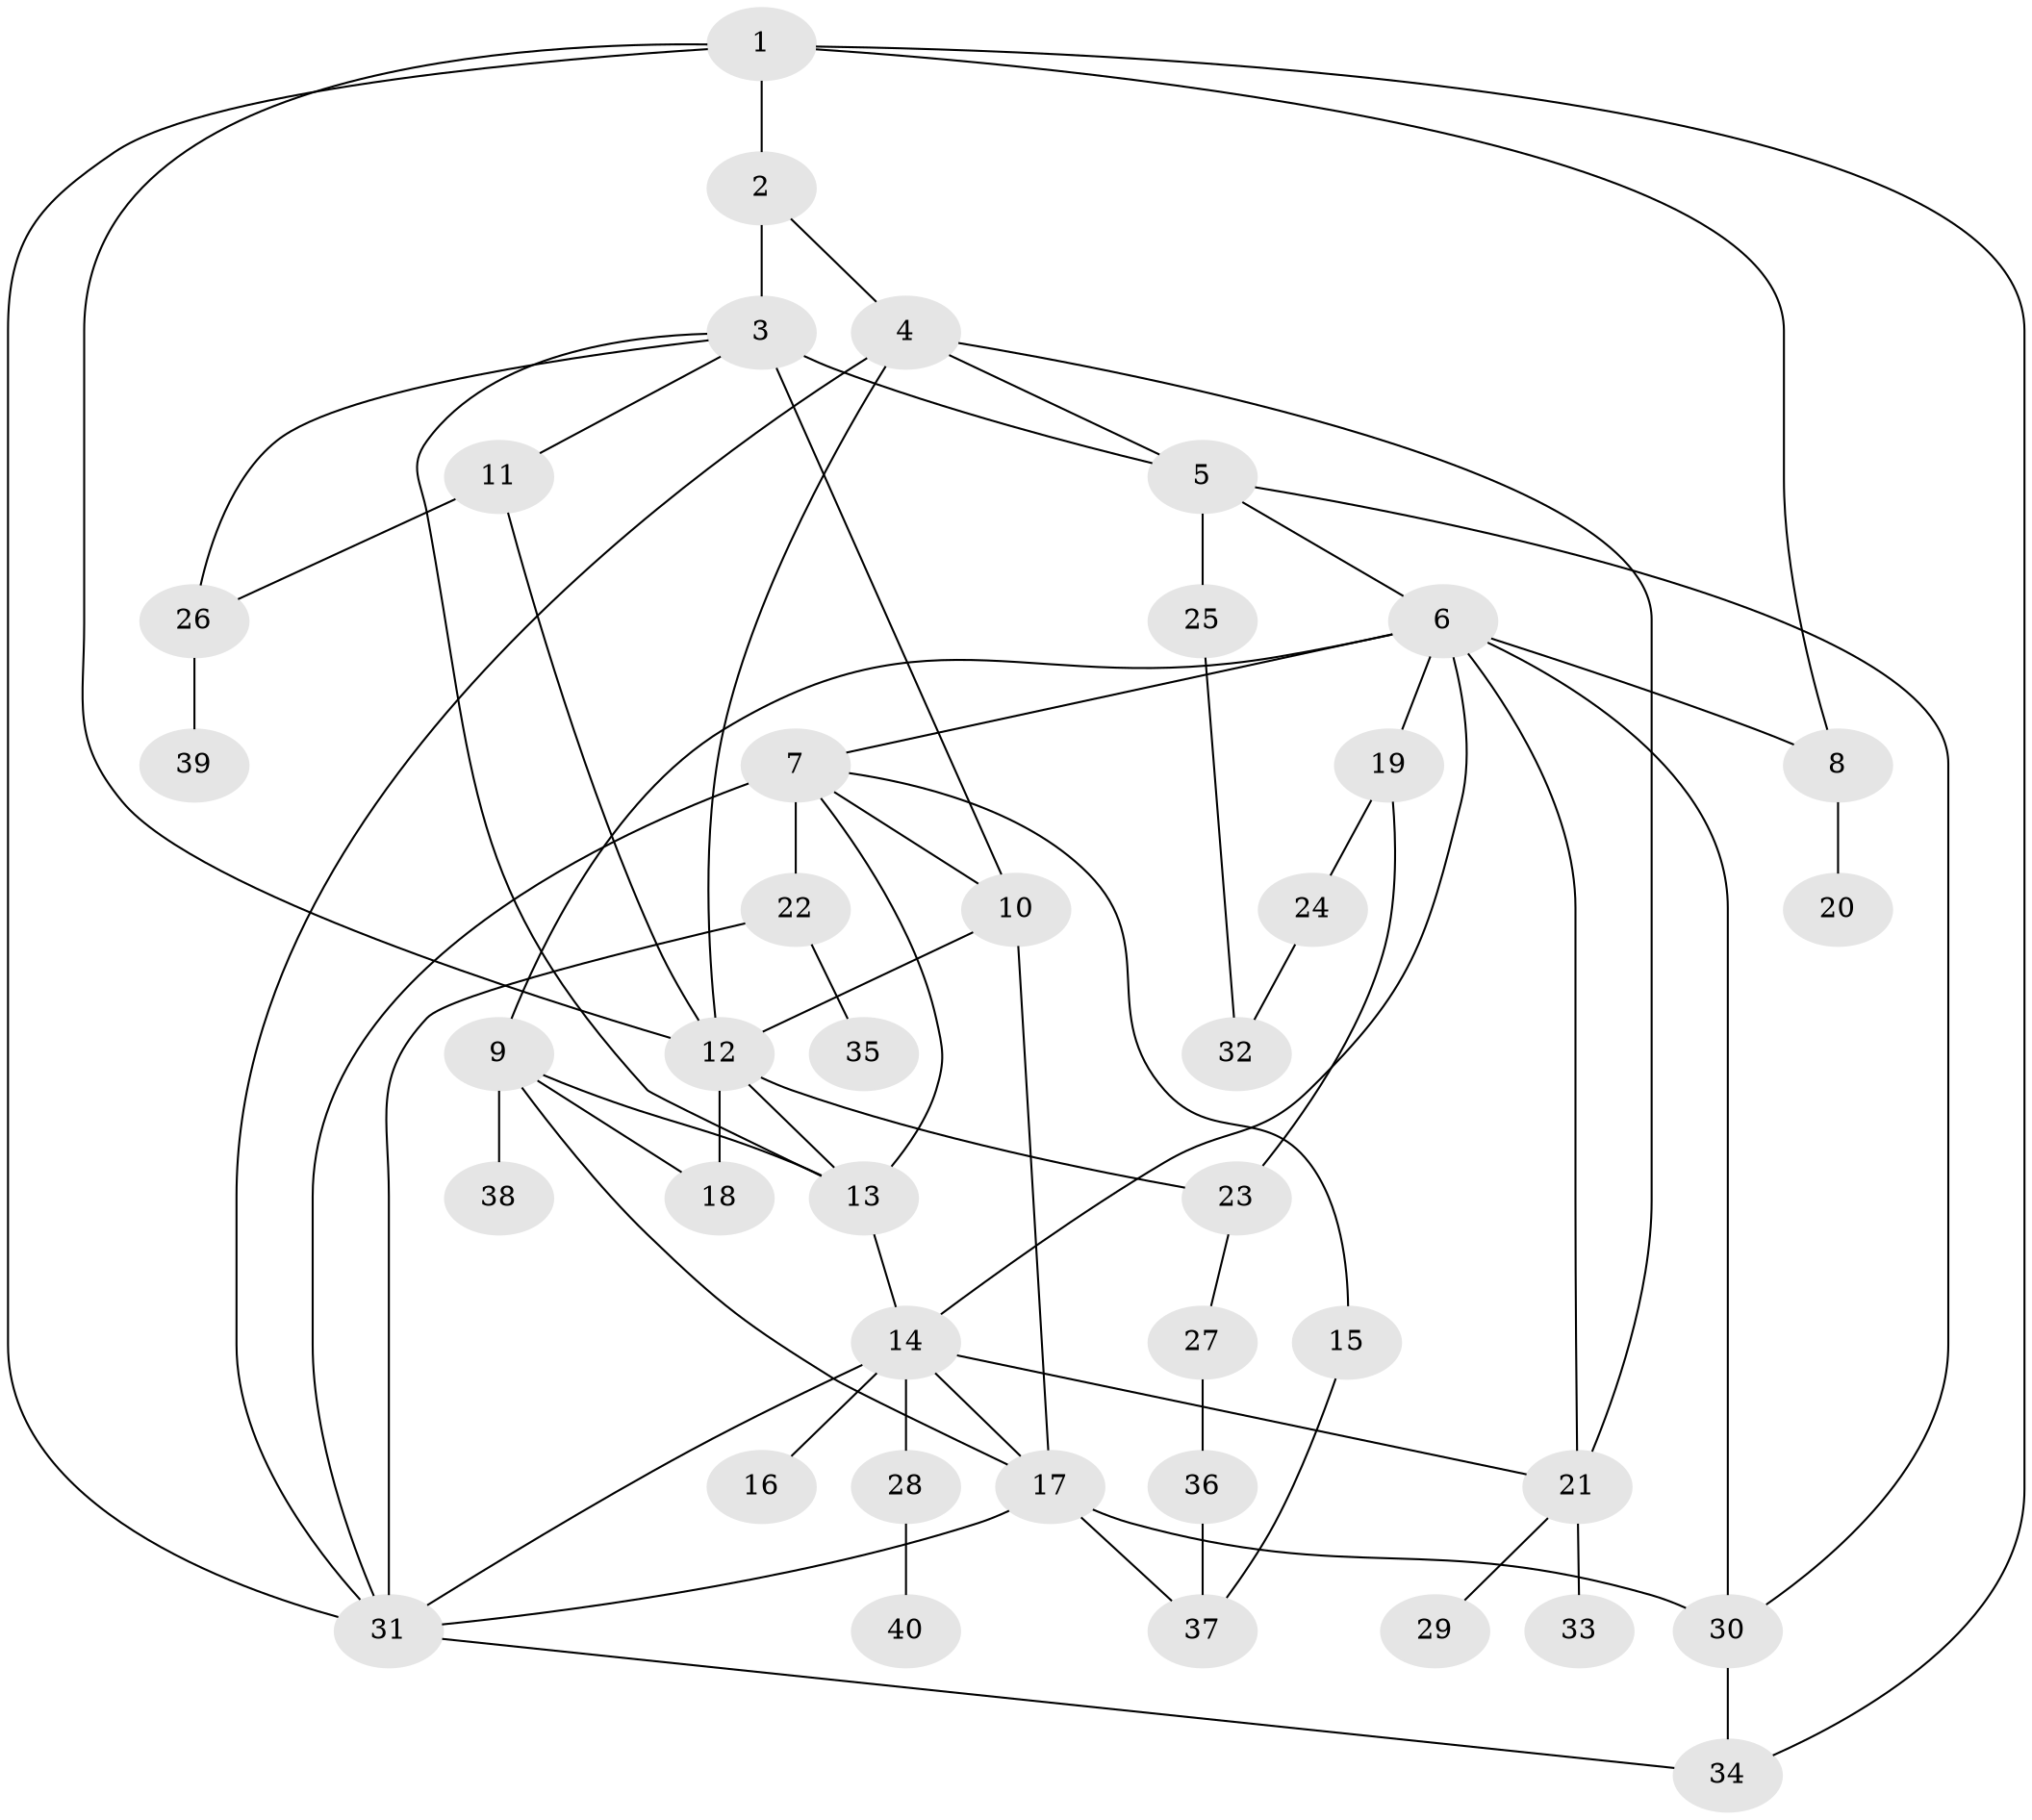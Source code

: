 // original degree distribution, {6: 0.0379746835443038, 7: 0.02531645569620253, 3: 0.189873417721519, 4: 0.12658227848101267, 5: 0.10126582278481013, 2: 0.3037974683544304, 1: 0.21518987341772153}
// Generated by graph-tools (version 1.1) at 2025/34/03/09/25 02:34:10]
// undirected, 40 vertices, 68 edges
graph export_dot {
graph [start="1"]
  node [color=gray90,style=filled];
  1;
  2;
  3;
  4;
  5;
  6;
  7;
  8;
  9;
  10;
  11;
  12;
  13;
  14;
  15;
  16;
  17;
  18;
  19;
  20;
  21;
  22;
  23;
  24;
  25;
  26;
  27;
  28;
  29;
  30;
  31;
  32;
  33;
  34;
  35;
  36;
  37;
  38;
  39;
  40;
  1 -- 2 [weight=1.0];
  1 -- 8 [weight=1.0];
  1 -- 12 [weight=1.0];
  1 -- 31 [weight=1.0];
  1 -- 34 [weight=1.0];
  2 -- 3 [weight=3.0];
  2 -- 4 [weight=2.0];
  3 -- 5 [weight=1.0];
  3 -- 10 [weight=1.0];
  3 -- 11 [weight=1.0];
  3 -- 13 [weight=1.0];
  3 -- 26 [weight=1.0];
  4 -- 5 [weight=1.0];
  4 -- 12 [weight=1.0];
  4 -- 21 [weight=2.0];
  4 -- 31 [weight=1.0];
  5 -- 6 [weight=1.0];
  5 -- 25 [weight=1.0];
  5 -- 30 [weight=1.0];
  6 -- 7 [weight=1.0];
  6 -- 8 [weight=1.0];
  6 -- 9 [weight=1.0];
  6 -- 14 [weight=1.0];
  6 -- 19 [weight=1.0];
  6 -- 21 [weight=1.0];
  6 -- 30 [weight=1.0];
  7 -- 10 [weight=1.0];
  7 -- 13 [weight=1.0];
  7 -- 15 [weight=1.0];
  7 -- 22 [weight=1.0];
  7 -- 31 [weight=1.0];
  8 -- 20 [weight=3.0];
  9 -- 13 [weight=1.0];
  9 -- 17 [weight=1.0];
  9 -- 18 [weight=1.0];
  9 -- 38 [weight=1.0];
  10 -- 12 [weight=3.0];
  10 -- 17 [weight=1.0];
  11 -- 12 [weight=1.0];
  11 -- 26 [weight=1.0];
  12 -- 13 [weight=1.0];
  12 -- 18 [weight=1.0];
  12 -- 23 [weight=1.0];
  13 -- 14 [weight=1.0];
  14 -- 16 [weight=1.0];
  14 -- 17 [weight=1.0];
  14 -- 21 [weight=1.0];
  14 -- 28 [weight=2.0];
  14 -- 31 [weight=1.0];
  15 -- 37 [weight=1.0];
  17 -- 30 [weight=1.0];
  17 -- 31 [weight=1.0];
  17 -- 37 [weight=1.0];
  19 -- 23 [weight=1.0];
  19 -- 24 [weight=1.0];
  21 -- 29 [weight=1.0];
  21 -- 33 [weight=1.0];
  22 -- 31 [weight=1.0];
  22 -- 35 [weight=1.0];
  23 -- 27 [weight=1.0];
  24 -- 32 [weight=1.0];
  25 -- 32 [weight=1.0];
  26 -- 39 [weight=1.0];
  27 -- 36 [weight=1.0];
  28 -- 40 [weight=1.0];
  30 -- 34 [weight=1.0];
  31 -- 34 [weight=1.0];
  36 -- 37 [weight=1.0];
}
